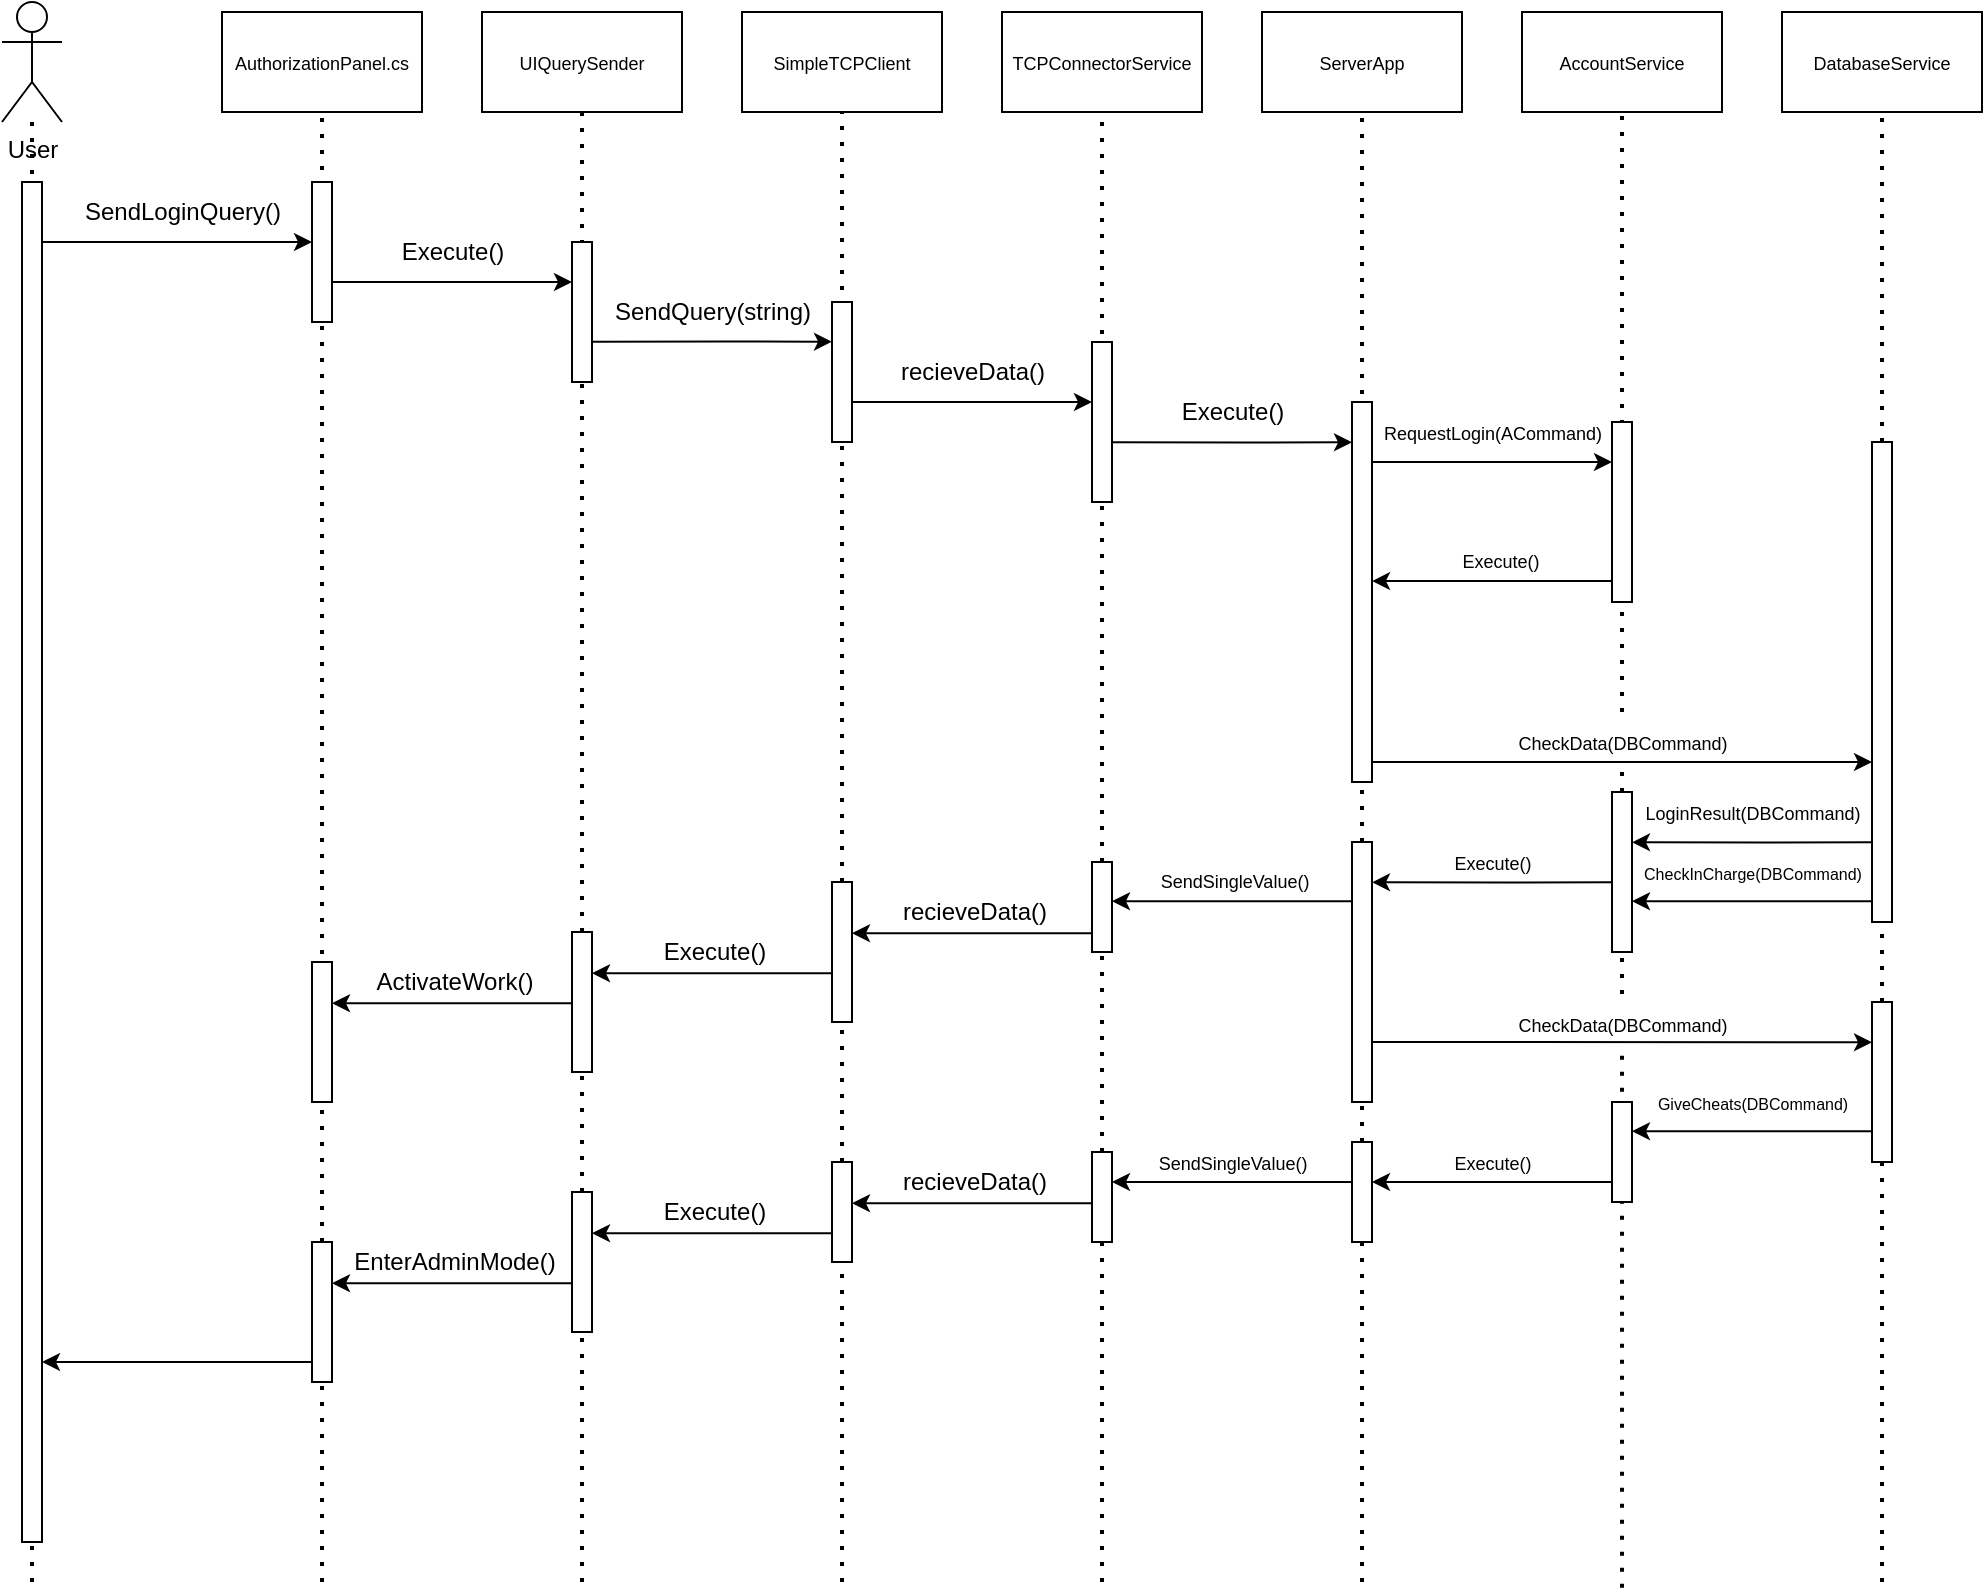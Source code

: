 <mxfile version="25.0.2">
  <diagram name="Страница — 1" id="Do_1tVU2OejnkAInDSlb">
    <mxGraphModel dx="1151" dy="833" grid="1" gridSize="10" guides="1" tooltips="1" connect="1" arrows="1" fold="1" page="1" pageScale="1" pageWidth="827" pageHeight="1169" math="0" shadow="0">
      <root>
        <mxCell id="0" />
        <mxCell id="1" parent="0" />
        <mxCell id="KhjNWC1I2kHKlNJp4MOt-67" value="" style="endArrow=none;dashed=1;html=1;dashPattern=1 3;strokeWidth=2;rounded=0;" parent="1" target="KhjNWC1I2kHKlNJp4MOt-51" edge="1">
          <mxGeometry width="50" height="50" relative="1" as="geometry">
            <mxPoint x="890" y="842.857" as="sourcePoint" />
            <mxPoint x="890" y="540" as="targetPoint" />
          </mxGeometry>
        </mxCell>
        <mxCell id="KhjNWC1I2kHKlNJp4MOt-24" value="" style="endArrow=none;dashed=1;html=1;dashPattern=1 3;strokeWidth=2;rounded=0;" parent="1" target="KhjNWC1I2kHKlNJp4MOt-1" edge="1">
          <mxGeometry width="50" height="50" relative="1" as="geometry">
            <mxPoint x="95" y="840" as="sourcePoint" />
            <mxPoint x="94.5" y="110" as="targetPoint" />
          </mxGeometry>
        </mxCell>
        <mxCell id="KhjNWC1I2kHKlNJp4MOt-23" value="" style="endArrow=none;dashed=1;html=1;dashPattern=1 3;strokeWidth=2;rounded=0;" parent="1" source="KhjNWC1I2kHKlNJp4MOt-48" target="KhjNWC1I2kHKlNJp4MOt-9" edge="1">
          <mxGeometry width="50" height="50" relative="1" as="geometry">
            <mxPoint x="1019.5" y="640" as="sourcePoint" />
            <mxPoint x="1020" y="110" as="targetPoint" />
          </mxGeometry>
        </mxCell>
        <mxCell id="KhjNWC1I2kHKlNJp4MOt-22" value="" style="endArrow=none;dashed=1;html=1;dashPattern=1 3;strokeWidth=2;rounded=0;" parent="1" source="KhjNWC1I2kHKlNJp4MOt-41" target="KhjNWC1I2kHKlNJp4MOt-8" edge="1">
          <mxGeometry width="50" height="50" relative="1" as="geometry">
            <mxPoint x="890" y="366" as="sourcePoint" />
            <mxPoint x="890" y="110" as="targetPoint" />
          </mxGeometry>
        </mxCell>
        <mxCell id="KhjNWC1I2kHKlNJp4MOt-21" value="" style="endArrow=none;dashed=1;html=1;dashPattern=1 3;strokeWidth=2;rounded=0;" parent="1" source="KhjNWC1I2kHKlNJp4MOt-68" target="KhjNWC1I2kHKlNJp4MOt-7" edge="1">
          <mxGeometry width="50" height="50" relative="1" as="geometry">
            <mxPoint x="760" y="840" as="sourcePoint" />
            <mxPoint x="760" y="110" as="targetPoint" />
          </mxGeometry>
        </mxCell>
        <mxCell id="KhjNWC1I2kHKlNJp4MOt-20" value="" style="endArrow=none;dashed=1;html=1;dashPattern=1 3;strokeWidth=2;rounded=0;" parent="1" source="KhjNWC1I2kHKlNJp4MOt-75" target="KhjNWC1I2kHKlNJp4MOt-6" edge="1">
          <mxGeometry width="50" height="50" relative="1" as="geometry">
            <mxPoint x="630" y="840" as="sourcePoint" />
            <mxPoint x="630" y="105" as="targetPoint" />
          </mxGeometry>
        </mxCell>
        <mxCell id="KhjNWC1I2kHKlNJp4MOt-19" value="" style="endArrow=none;dashed=1;html=1;dashPattern=1 3;strokeWidth=2;rounded=0;" parent="1" source="KhjNWC1I2kHKlNJp4MOt-86" target="KhjNWC1I2kHKlNJp4MOt-5" edge="1">
          <mxGeometry width="50" height="50" relative="1" as="geometry">
            <mxPoint x="500" y="840" as="sourcePoint" />
            <mxPoint x="500" y="105" as="targetPoint" />
          </mxGeometry>
        </mxCell>
        <mxCell id="KhjNWC1I2kHKlNJp4MOt-18" value="" style="endArrow=none;dashed=1;html=1;dashPattern=1 3;strokeWidth=2;rounded=0;" parent="1" source="KhjNWC1I2kHKlNJp4MOt-96" target="KhjNWC1I2kHKlNJp4MOt-4" edge="1">
          <mxGeometry width="50" height="50" relative="1" as="geometry">
            <mxPoint x="370" y="840" as="sourcePoint" />
            <mxPoint x="369.5" y="100" as="targetPoint" />
          </mxGeometry>
        </mxCell>
        <mxCell id="KhjNWC1I2kHKlNJp4MOt-17" value="" style="endArrow=none;dashed=1;html=1;dashPattern=1 3;strokeWidth=2;rounded=0;" parent="1" source="KhjNWC1I2kHKlNJp4MOt-111" target="KhjNWC1I2kHKlNJp4MOt-3" edge="1">
          <mxGeometry width="50" height="50" relative="1" as="geometry">
            <mxPoint x="240" y="840" as="sourcePoint" />
            <mxPoint x="240" y="110" as="targetPoint" />
          </mxGeometry>
        </mxCell>
        <mxCell id="KhjNWC1I2kHKlNJp4MOt-1" value="User" style="shape=umlActor;verticalLabelPosition=bottom;verticalAlign=top;html=1;outlineConnect=0;" parent="1" vertex="1">
          <mxGeometry x="80" y="50" width="30" height="60" as="geometry" />
        </mxCell>
        <mxCell id="KhjNWC1I2kHKlNJp4MOt-25" style="edgeStyle=orthogonalEdgeStyle;rounded=0;orthogonalLoop=1;jettySize=auto;html=1;curved=0;" parent="1" source="KhjNWC1I2kHKlNJp4MOt-2" target="KhjNWC1I2kHKlNJp4MOt-10" edge="1">
          <mxGeometry relative="1" as="geometry">
            <Array as="points">
              <mxPoint x="180" y="170" />
              <mxPoint x="180" y="170" />
            </Array>
          </mxGeometry>
        </mxCell>
        <mxCell id="KhjNWC1I2kHKlNJp4MOt-2" value="" style="html=1;points=[[0,0,0,0,5],[0,1,0,0,-5],[1,0,0,0,5],[1,1,0,0,-5]];perimeter=orthogonalPerimeter;outlineConnect=0;targetShapes=umlLifeline;portConstraint=eastwest;newEdgeStyle={&quot;curved&quot;:0,&quot;rounded&quot;:0};" parent="1" vertex="1">
          <mxGeometry x="90" y="140" width="10" height="680" as="geometry" />
        </mxCell>
        <mxCell id="KhjNWC1I2kHKlNJp4MOt-3" value="&lt;font style=&quot;font-size: 9px;&quot;&gt;AuthorizationPanel.cs&lt;/font&gt;" style="rounded=0;whiteSpace=wrap;html=1;" parent="1" vertex="1">
          <mxGeometry x="190" y="55" width="100" height="50" as="geometry" />
        </mxCell>
        <mxCell id="KhjNWC1I2kHKlNJp4MOt-4" value="&lt;font style=&quot;font-size: 9px;&quot;&gt;UIQuerySender&lt;/font&gt;" style="rounded=0;whiteSpace=wrap;html=1;" parent="1" vertex="1">
          <mxGeometry x="320" y="55" width="100" height="50" as="geometry" />
        </mxCell>
        <mxCell id="KhjNWC1I2kHKlNJp4MOt-5" value="&lt;font style=&quot;font-size: 9px;&quot;&gt;SimpleTCPClient&lt;/font&gt;" style="rounded=0;whiteSpace=wrap;html=1;" parent="1" vertex="1">
          <mxGeometry x="450" y="55" width="100" height="50" as="geometry" />
        </mxCell>
        <mxCell id="KhjNWC1I2kHKlNJp4MOt-6" value="&lt;font style=&quot;font-size: 9px;&quot;&gt;TCPConnectorService&lt;/font&gt;" style="rounded=0;whiteSpace=wrap;html=1;" parent="1" vertex="1">
          <mxGeometry x="580" y="55" width="100" height="50" as="geometry" />
        </mxCell>
        <mxCell id="KhjNWC1I2kHKlNJp4MOt-7" value="&lt;font style=&quot;font-size: 9px;&quot;&gt;ServerApp&lt;/font&gt;" style="rounded=0;whiteSpace=wrap;html=1;" parent="1" vertex="1">
          <mxGeometry x="710" y="55" width="100" height="50" as="geometry" />
        </mxCell>
        <mxCell id="KhjNWC1I2kHKlNJp4MOt-8" value="&lt;font style=&quot;font-size: 9px;&quot;&gt;AccountService&lt;/font&gt;" style="rounded=0;whiteSpace=wrap;html=1;" parent="1" vertex="1">
          <mxGeometry x="840" y="55" width="100" height="50" as="geometry" />
        </mxCell>
        <mxCell id="KhjNWC1I2kHKlNJp4MOt-9" value="&lt;font style=&quot;font-size: 9px;&quot;&gt;DatabaseService&lt;/font&gt;" style="rounded=0;whiteSpace=wrap;html=1;" parent="1" vertex="1">
          <mxGeometry x="970" y="55" width="100" height="50" as="geometry" />
        </mxCell>
        <mxCell id="KhjNWC1I2kHKlNJp4MOt-27" style="edgeStyle=orthogonalEdgeStyle;rounded=0;orthogonalLoop=1;jettySize=auto;html=1;curved=0;" parent="1" source="KhjNWC1I2kHKlNJp4MOt-10" target="KhjNWC1I2kHKlNJp4MOt-11" edge="1">
          <mxGeometry relative="1" as="geometry">
            <Array as="points">
              <mxPoint x="310" y="190" />
              <mxPoint x="310" y="190" />
            </Array>
          </mxGeometry>
        </mxCell>
        <mxCell id="KhjNWC1I2kHKlNJp4MOt-10" value="" style="html=1;points=[[0,0,0,0,5],[0,1,0,0,-5],[1,0,0,0,5],[1,1,0,0,-5]];perimeter=orthogonalPerimeter;outlineConnect=0;targetShapes=umlLifeline;portConstraint=eastwest;newEdgeStyle={&quot;curved&quot;:0,&quot;rounded&quot;:0};" parent="1" vertex="1">
          <mxGeometry x="235" y="140" width="10" height="70" as="geometry" />
        </mxCell>
        <mxCell id="KhjNWC1I2kHKlNJp4MOt-11" value="" style="html=1;points=[[0,0,0,0,5],[0,1,0,0,-5],[1,0,0,0,5],[1,1,0,0,-5]];perimeter=orthogonalPerimeter;outlineConnect=0;targetShapes=umlLifeline;portConstraint=eastwest;newEdgeStyle={&quot;curved&quot;:0,&quot;rounded&quot;:0};" parent="1" vertex="1">
          <mxGeometry x="365" y="170" width="10" height="70" as="geometry" />
        </mxCell>
        <mxCell id="KhjNWC1I2kHKlNJp4MOt-12" value="" style="html=1;points=[[0,0,0,0,5],[0,1,0,0,-5],[1,0,0,0,5],[1,1,0,0,-5]];perimeter=orthogonalPerimeter;outlineConnect=0;targetShapes=umlLifeline;portConstraint=eastwest;newEdgeStyle={&quot;curved&quot;:0,&quot;rounded&quot;:0};" parent="1" vertex="1">
          <mxGeometry x="495" y="200" width="10" height="70" as="geometry" />
        </mxCell>
        <mxCell id="KhjNWC1I2kHKlNJp4MOt-13" value="" style="html=1;points=[[0,0,0,0,5],[0,1,0,0,-5],[1,0,0,0,5],[1,1,0,0,-5]];perimeter=orthogonalPerimeter;outlineConnect=0;targetShapes=umlLifeline;portConstraint=eastwest;newEdgeStyle={&quot;curved&quot;:0,&quot;rounded&quot;:0};" parent="1" vertex="1">
          <mxGeometry x="625" y="220" width="10" height="80" as="geometry" />
        </mxCell>
        <mxCell id="KhjNWC1I2kHKlNJp4MOt-14" value="" style="html=1;points=[[0,0,0,0,5],[0,1,0,0,-5],[1,0,0,0,5],[1,1,0,0,-5]];perimeter=orthogonalPerimeter;outlineConnect=0;targetShapes=umlLifeline;portConstraint=eastwest;newEdgeStyle={&quot;curved&quot;:0,&quot;rounded&quot;:0};" parent="1" vertex="1">
          <mxGeometry x="755" y="250" width="10" height="190" as="geometry" />
        </mxCell>
        <mxCell id="KhjNWC1I2kHKlNJp4MOt-15" value="" style="html=1;points=[[0,0,0,0,5],[0,1,0,0,-5],[1,0,0,0,5],[1,1,0,0,-5]];perimeter=orthogonalPerimeter;outlineConnect=0;targetShapes=umlLifeline;portConstraint=eastwest;newEdgeStyle={&quot;curved&quot;:0,&quot;rounded&quot;:0};" parent="1" vertex="1">
          <mxGeometry x="885" y="260" width="10" height="90" as="geometry" />
        </mxCell>
        <mxCell id="KhjNWC1I2kHKlNJp4MOt-16" value="" style="html=1;points=[[0,0,0,0,5],[0,1,0,0,-5],[1,0,0,0,5],[1,1,0,0,-5]];perimeter=orthogonalPerimeter;outlineConnect=0;targetShapes=umlLifeline;portConstraint=eastwest;newEdgeStyle={&quot;curved&quot;:0,&quot;rounded&quot;:0};" parent="1" vertex="1">
          <mxGeometry x="1015" y="270" width="10" height="240" as="geometry" />
        </mxCell>
        <mxCell id="KhjNWC1I2kHKlNJp4MOt-26" value="SendLoginQuery()" style="text;html=1;align=center;verticalAlign=middle;resizable=0;points=[];autosize=1;strokeColor=none;fillColor=none;" parent="1" vertex="1">
          <mxGeometry x="110" y="140" width="120" height="30" as="geometry" />
        </mxCell>
        <mxCell id="KhjNWC1I2kHKlNJp4MOt-28" value="Execute()" style="text;html=1;align=center;verticalAlign=middle;resizable=0;points=[];autosize=1;strokeColor=none;fillColor=none;" parent="1" vertex="1">
          <mxGeometry x="270" y="160" width="70" height="30" as="geometry" />
        </mxCell>
        <mxCell id="KhjNWC1I2kHKlNJp4MOt-29" style="edgeStyle=orthogonalEdgeStyle;rounded=0;orthogonalLoop=1;jettySize=auto;html=1;curved=0;" parent="1" edge="1">
          <mxGeometry relative="1" as="geometry">
            <mxPoint x="375" y="219.83" as="sourcePoint" />
            <mxPoint x="495" y="219.83" as="targetPoint" />
            <Array as="points">
              <mxPoint x="440" y="219.83" />
              <mxPoint x="440" y="219.83" />
            </Array>
          </mxGeometry>
        </mxCell>
        <mxCell id="KhjNWC1I2kHKlNJp4MOt-30" value="SendQuery(string)" style="text;html=1;align=center;verticalAlign=middle;resizable=0;points=[];autosize=1;strokeColor=none;fillColor=none;" parent="1" vertex="1">
          <mxGeometry x="375" y="189.83" width="120" height="30" as="geometry" />
        </mxCell>
        <mxCell id="KhjNWC1I2kHKlNJp4MOt-31" style="edgeStyle=orthogonalEdgeStyle;rounded=0;orthogonalLoop=1;jettySize=auto;html=1;curved=0;" parent="1" edge="1">
          <mxGeometry relative="1" as="geometry">
            <mxPoint x="505" y="250.0" as="sourcePoint" />
            <mxPoint x="625" y="250.0" as="targetPoint" />
            <Array as="points">
              <mxPoint x="570" y="250.0" />
              <mxPoint x="570" y="250.0" />
            </Array>
          </mxGeometry>
        </mxCell>
        <mxCell id="KhjNWC1I2kHKlNJp4MOt-32" value="recieveData()" style="text;html=1;align=center;verticalAlign=middle;resizable=0;points=[];autosize=1;strokeColor=none;fillColor=none;" parent="1" vertex="1">
          <mxGeometry x="515" y="219.83" width="100" height="30" as="geometry" />
        </mxCell>
        <mxCell id="KhjNWC1I2kHKlNJp4MOt-33" value="Execute()" style="text;html=1;align=center;verticalAlign=middle;resizable=0;points=[];autosize=1;strokeColor=none;fillColor=none;" parent="1" vertex="1">
          <mxGeometry x="660" y="240.0" width="70" height="30" as="geometry" />
        </mxCell>
        <mxCell id="KhjNWC1I2kHKlNJp4MOt-34" style="edgeStyle=orthogonalEdgeStyle;rounded=0;orthogonalLoop=1;jettySize=auto;html=1;curved=0;" parent="1" edge="1">
          <mxGeometry relative="1" as="geometry">
            <mxPoint x="635" y="270.17" as="sourcePoint" />
            <mxPoint x="755" y="270.17" as="targetPoint" />
            <Array as="points">
              <mxPoint x="700" y="270.17" />
              <mxPoint x="700" y="270.17" />
            </Array>
          </mxGeometry>
        </mxCell>
        <mxCell id="KhjNWC1I2kHKlNJp4MOt-36" value="&lt;font style=&quot;font-size: 9px;&quot;&gt;RequestLogin(ACommand)&lt;/font&gt;" style="text;html=1;align=center;verticalAlign=middle;resizable=0;points=[];autosize=1;strokeColor=none;fillColor=none;" parent="1" vertex="1">
          <mxGeometry x="760" y="249.83" width="130" height="30" as="geometry" />
        </mxCell>
        <mxCell id="KhjNWC1I2kHKlNJp4MOt-37" style="edgeStyle=orthogonalEdgeStyle;rounded=0;orthogonalLoop=1;jettySize=auto;html=1;curved=0;" parent="1" edge="1">
          <mxGeometry relative="1" as="geometry">
            <mxPoint x="765" y="280" as="sourcePoint" />
            <mxPoint x="885" y="280" as="targetPoint" />
            <Array as="points">
              <mxPoint x="830" y="280" />
              <mxPoint x="830" y="280" />
            </Array>
          </mxGeometry>
        </mxCell>
        <mxCell id="KhjNWC1I2kHKlNJp4MOt-40" style="edgeStyle=orthogonalEdgeStyle;rounded=0;orthogonalLoop=1;jettySize=auto;html=1;curved=0;" parent="1" source="KhjNWC1I2kHKlNJp4MOt-14" edge="1">
          <mxGeometry relative="1" as="geometry">
            <mxPoint x="895" y="389.52" as="sourcePoint" />
            <mxPoint x="1015" y="430" as="targetPoint" />
            <Array as="points">
              <mxPoint x="1015" y="430" />
            </Array>
          </mxGeometry>
        </mxCell>
        <mxCell id="KhjNWC1I2kHKlNJp4MOt-44" style="edgeStyle=orthogonalEdgeStyle;rounded=0;orthogonalLoop=1;jettySize=auto;html=1;curved=0;endArrow=none;endFill=0;startArrow=classic;startFill=1;" parent="1" edge="1">
          <mxGeometry relative="1" as="geometry">
            <mxPoint x="895" y="470.17" as="sourcePoint" />
            <mxPoint x="1015" y="470.17" as="targetPoint" />
            <Array as="points">
              <mxPoint x="960" y="470.17" />
              <mxPoint x="960" y="470.17" />
            </Array>
          </mxGeometry>
        </mxCell>
        <mxCell id="KhjNWC1I2kHKlNJp4MOt-45" style="edgeStyle=orthogonalEdgeStyle;rounded=0;orthogonalLoop=1;jettySize=auto;html=1;curved=0;endArrow=none;endFill=0;startArrow=classic;startFill=1;" parent="1" edge="1">
          <mxGeometry relative="1" as="geometry">
            <mxPoint x="895" y="499.6" as="sourcePoint" />
            <mxPoint x="1015" y="499.6" as="targetPoint" />
            <Array as="points">
              <mxPoint x="960" y="499.6" />
              <mxPoint x="960" y="499.6" />
            </Array>
          </mxGeometry>
        </mxCell>
        <mxCell id="KhjNWC1I2kHKlNJp4MOt-46" value="&lt;font style=&quot;font-size: 8px;&quot;&gt;CheckInCharge(DBCommand)&lt;/font&gt;" style="text;html=1;align=center;verticalAlign=middle;resizable=0;points=[];autosize=1;strokeColor=none;fillColor=none;" parent="1" vertex="1">
          <mxGeometry x="890" y="470.0" width="130" height="30" as="geometry" />
        </mxCell>
        <mxCell id="KhjNWC1I2kHKlNJp4MOt-47" value="&lt;font style=&quot;font-size: 9px;&quot;&gt;LoginResult(DBCommand)&lt;/font&gt;" style="text;html=1;align=center;verticalAlign=middle;resizable=0;points=[];autosize=1;strokeColor=none;fillColor=none;" parent="1" vertex="1">
          <mxGeometry x="890" y="440.0" width="130" height="30" as="geometry" />
        </mxCell>
        <mxCell id="KhjNWC1I2kHKlNJp4MOt-49" value="" style="endArrow=none;dashed=1;html=1;dashPattern=1 3;strokeWidth=2;rounded=0;" parent="1" target="KhjNWC1I2kHKlNJp4MOt-48" edge="1">
          <mxGeometry width="50" height="50" relative="1" as="geometry">
            <mxPoint x="1020" y="840" as="sourcePoint" />
            <mxPoint x="1020" y="105" as="targetPoint" />
          </mxGeometry>
        </mxCell>
        <mxCell id="KhjNWC1I2kHKlNJp4MOt-48" value="" style="html=1;points=[[0,0,0,0,5],[0,1,0,0,-5],[1,0,0,0,5],[1,1,0,0,-5]];perimeter=orthogonalPerimeter;outlineConnect=0;targetShapes=umlLifeline;portConstraint=eastwest;newEdgeStyle={&quot;curved&quot;:0,&quot;rounded&quot;:0};" parent="1" vertex="1">
          <mxGeometry x="1015" y="550" width="10" height="80" as="geometry" />
        </mxCell>
        <mxCell id="KhjNWC1I2kHKlNJp4MOt-50" style="edgeStyle=orthogonalEdgeStyle;rounded=0;orthogonalLoop=1;jettySize=auto;html=1;curved=0;" parent="1" edge="1">
          <mxGeometry relative="1" as="geometry">
            <mxPoint x="765" y="570" as="sourcePoint" />
            <mxPoint x="1015" y="570.17" as="targetPoint" />
            <Array as="points">
              <mxPoint x="830" y="570" />
              <mxPoint x="830" y="570" />
            </Array>
          </mxGeometry>
        </mxCell>
        <mxCell id="KhjNWC1I2kHKlNJp4MOt-52" value="" style="endArrow=none;dashed=1;html=1;dashPattern=1 3;strokeWidth=2;rounded=0;" parent="1" source="KhjNWC1I2kHKlNJp4MOt-51" target="KhjNWC1I2kHKlNJp4MOt-42" edge="1">
          <mxGeometry width="50" height="50" relative="1" as="geometry">
            <mxPoint x="890" y="842.857" as="sourcePoint" />
            <mxPoint x="890" y="105" as="targetPoint" />
          </mxGeometry>
        </mxCell>
        <mxCell id="KhjNWC1I2kHKlNJp4MOt-42" value="" style="html=1;points=[[0,0,0,0,5],[0,1,0,0,-5],[1,0,0,0,5],[1,1,0,0,-5]];perimeter=orthogonalPerimeter;outlineConnect=0;targetShapes=umlLifeline;portConstraint=eastwest;newEdgeStyle={&quot;curved&quot;:0,&quot;rounded&quot;:0};" parent="1" vertex="1">
          <mxGeometry x="885" y="445" width="10" height="80" as="geometry" />
        </mxCell>
        <mxCell id="KhjNWC1I2kHKlNJp4MOt-53" value="" style="html=1;points=[[0,0,0,0,5],[0,1,0,0,-5],[1,0,0,0,5],[1,1,0,0,-5]];perimeter=orthogonalPerimeter;outlineConnect=0;targetShapes=umlLifeline;portConstraint=eastwest;newEdgeStyle={&quot;curved&quot;:0,&quot;rounded&quot;:0};" parent="1" vertex="1">
          <mxGeometry x="885" y="600" width="10" height="50" as="geometry" />
        </mxCell>
        <mxCell id="KhjNWC1I2kHKlNJp4MOt-54" style="edgeStyle=orthogonalEdgeStyle;rounded=0;orthogonalLoop=1;jettySize=auto;html=1;curved=0;endArrow=none;endFill=0;startArrow=classic;startFill=1;" parent="1" edge="1">
          <mxGeometry relative="1" as="geometry">
            <mxPoint x="895" y="614.6" as="sourcePoint" />
            <mxPoint x="1015" y="614.6" as="targetPoint" />
            <Array as="points">
              <mxPoint x="960" y="614.6" />
              <mxPoint x="960" y="614.6" />
            </Array>
          </mxGeometry>
        </mxCell>
        <mxCell id="KhjNWC1I2kHKlNJp4MOt-55" value="&lt;font style=&quot;font-size: 8px;&quot;&gt;GiveCheats(DBCommand)&lt;/font&gt;" style="text;html=1;align=center;verticalAlign=middle;resizable=0;points=[];autosize=1;strokeColor=none;fillColor=none;" parent="1" vertex="1">
          <mxGeometry x="895" y="585" width="120" height="30" as="geometry" />
        </mxCell>
        <mxCell id="KhjNWC1I2kHKlNJp4MOt-60" style="edgeStyle=orthogonalEdgeStyle;rounded=0;orthogonalLoop=1;jettySize=auto;html=1;curved=0;endArrow=none;endFill=0;startArrow=classic;startFill=1;" parent="1" edge="1">
          <mxGeometry relative="1" as="geometry">
            <mxPoint x="765" y="339.52" as="sourcePoint" />
            <mxPoint x="885" y="339.52" as="targetPoint" />
            <Array as="points">
              <mxPoint x="830" y="339.52" />
              <mxPoint x="830" y="339.52" />
            </Array>
          </mxGeometry>
        </mxCell>
        <mxCell id="KhjNWC1I2kHKlNJp4MOt-61" value="&lt;font style=&quot;font-size: 9px;&quot;&gt;Execute()&lt;/font&gt;" style="text;html=1;align=center;verticalAlign=middle;resizable=0;points=[];autosize=1;strokeColor=none;fillColor=none;" parent="1" vertex="1">
          <mxGeometry x="799" y="314.0" width="60" height="30" as="geometry" />
        </mxCell>
        <mxCell id="KhjNWC1I2kHKlNJp4MOt-63" value="" style="endArrow=none;dashed=1;html=1;dashPattern=1 3;strokeWidth=2;rounded=0;" parent="1" source="KhjNWC1I2kHKlNJp4MOt-42" target="KhjNWC1I2kHKlNJp4MOt-41" edge="1">
          <mxGeometry width="50" height="50" relative="1" as="geometry">
            <mxPoint x="890" y="430" as="sourcePoint" />
            <mxPoint x="890" y="105" as="targetPoint" />
          </mxGeometry>
        </mxCell>
        <mxCell id="KhjNWC1I2kHKlNJp4MOt-41" value="&lt;font style=&quot;font-size: 9px;&quot;&gt;CheckData(DBCommand)&lt;/font&gt;" style="text;html=1;align=center;verticalAlign=middle;resizable=0;points=[];autosize=1;strokeColor=none;fillColor=none;" parent="1" vertex="1">
          <mxGeometry x="825" y="405.0" width="130" height="30" as="geometry" />
        </mxCell>
        <mxCell id="KhjNWC1I2kHKlNJp4MOt-64" value="" style="endArrow=none;dashed=1;html=1;dashPattern=1 3;strokeWidth=2;rounded=0;" parent="1" source="KhjNWC1I2kHKlNJp4MOt-41" edge="1">
          <mxGeometry width="50" height="50" relative="1" as="geometry">
            <mxPoint x="890" y="370" as="sourcePoint" />
            <mxPoint x="890" y="396" as="targetPoint" />
          </mxGeometry>
        </mxCell>
        <mxCell id="KhjNWC1I2kHKlNJp4MOt-66" value="" style="endArrow=none;dashed=1;html=1;dashPattern=1 3;strokeWidth=2;rounded=0;" parent="1" source="KhjNWC1I2kHKlNJp4MOt-80" edge="1">
          <mxGeometry width="50" height="50" relative="1" as="geometry">
            <mxPoint x="760" y="840" as="sourcePoint" />
            <mxPoint x="760" y="600" as="targetPoint" />
          </mxGeometry>
        </mxCell>
        <mxCell id="KhjNWC1I2kHKlNJp4MOt-51" value="&lt;font style=&quot;font-size: 9px;&quot;&gt;CheckData(DBCommand)&lt;/font&gt;" style="text;html=1;align=center;verticalAlign=middle;resizable=0;points=[];autosize=1;strokeColor=none;fillColor=none;" parent="1" vertex="1">
          <mxGeometry x="825" y="546" width="130" height="30" as="geometry" />
        </mxCell>
        <mxCell id="KhjNWC1I2kHKlNJp4MOt-69" value="" style="endArrow=none;dashed=1;html=1;dashPattern=1 3;strokeWidth=2;rounded=0;" parent="1" target="KhjNWC1I2kHKlNJp4MOt-68" edge="1">
          <mxGeometry width="50" height="50" relative="1" as="geometry">
            <mxPoint x="760" y="550" as="sourcePoint" />
            <mxPoint x="760" y="105" as="targetPoint" />
          </mxGeometry>
        </mxCell>
        <mxCell id="KhjNWC1I2kHKlNJp4MOt-68" value="" style="html=1;points=[[0,0,0,0,5],[0,1,0,0,-5],[1,0,0,0,5],[1,1,0,0,-5]];perimeter=orthogonalPerimeter;outlineConnect=0;targetShapes=umlLifeline;portConstraint=eastwest;newEdgeStyle={&quot;curved&quot;:0,&quot;rounded&quot;:0};" parent="1" vertex="1">
          <mxGeometry x="755" y="470" width="10" height="130" as="geometry" />
        </mxCell>
        <mxCell id="KhjNWC1I2kHKlNJp4MOt-70" style="edgeStyle=orthogonalEdgeStyle;rounded=0;orthogonalLoop=1;jettySize=auto;html=1;curved=0;endArrow=none;endFill=0;startArrow=classic;startFill=1;" parent="1" edge="1">
          <mxGeometry relative="1" as="geometry">
            <mxPoint x="765" y="490.17" as="sourcePoint" />
            <mxPoint x="885" y="490.17" as="targetPoint" />
            <Array as="points">
              <mxPoint x="830" y="490.17" />
              <mxPoint x="830" y="490.17" />
            </Array>
          </mxGeometry>
        </mxCell>
        <mxCell id="KhjNWC1I2kHKlNJp4MOt-71" value="&lt;font style=&quot;font-size: 9px;&quot;&gt;Execute()&lt;/font&gt;" style="text;html=1;align=center;verticalAlign=middle;resizable=0;points=[];autosize=1;strokeColor=none;fillColor=none;" parent="1" vertex="1">
          <mxGeometry x="795" y="465.0" width="60" height="30" as="geometry" />
        </mxCell>
        <mxCell id="KhjNWC1I2kHKlNJp4MOt-73" style="edgeStyle=orthogonalEdgeStyle;rounded=0;orthogonalLoop=1;jettySize=auto;html=1;curved=0;endArrow=none;endFill=0;startArrow=classic;startFill=1;" parent="1" edge="1">
          <mxGeometry relative="1" as="geometry">
            <mxPoint x="635" y="499.6" as="sourcePoint" />
            <mxPoint x="755" y="499.6" as="targetPoint" />
            <Array as="points">
              <mxPoint x="700" y="499.6" />
              <mxPoint x="700" y="499.6" />
            </Array>
          </mxGeometry>
        </mxCell>
        <mxCell id="KhjNWC1I2kHKlNJp4MOt-74" value="&lt;font style=&quot;font-size: 9px;&quot;&gt;SendSingleValue()&lt;/font&gt;" style="text;html=1;align=center;verticalAlign=middle;resizable=0;points=[];autosize=1;strokeColor=none;fillColor=none;" parent="1" vertex="1">
          <mxGeometry x="646" y="474.0" width="100" height="30" as="geometry" />
        </mxCell>
        <mxCell id="KhjNWC1I2kHKlNJp4MOt-76" value="" style="endArrow=none;dashed=1;html=1;dashPattern=1 3;strokeWidth=2;rounded=0;" parent="1" source="KhjNWC1I2kHKlNJp4MOt-79" target="KhjNWC1I2kHKlNJp4MOt-75" edge="1">
          <mxGeometry width="50" height="50" relative="1" as="geometry">
            <mxPoint x="630" y="840" as="sourcePoint" />
            <mxPoint x="630" y="105" as="targetPoint" />
          </mxGeometry>
        </mxCell>
        <mxCell id="KhjNWC1I2kHKlNJp4MOt-75" value="" style="html=1;points=[[0,0,0,0,5],[0,1,0,0,-5],[1,0,0,0,5],[1,1,0,0,-5]];perimeter=orthogonalPerimeter;outlineConnect=0;targetShapes=umlLifeline;portConstraint=eastwest;newEdgeStyle={&quot;curved&quot;:0,&quot;rounded&quot;:0};" parent="1" vertex="1">
          <mxGeometry x="625" y="480" width="10" height="45" as="geometry" />
        </mxCell>
        <mxCell id="KhjNWC1I2kHKlNJp4MOt-77" style="edgeStyle=orthogonalEdgeStyle;rounded=0;orthogonalLoop=1;jettySize=auto;html=1;curved=0;endArrow=none;endFill=0;startArrow=classic;startFill=1;" parent="1" source="KhjNWC1I2kHKlNJp4MOt-80" target="KhjNWC1I2kHKlNJp4MOt-53" edge="1">
          <mxGeometry relative="1" as="geometry">
            <mxPoint x="635" y="624.6" as="sourcePoint" />
            <mxPoint x="755" y="624.6" as="targetPoint" />
            <Array as="points">
              <mxPoint x="860" y="640" />
              <mxPoint x="860" y="640" />
            </Array>
          </mxGeometry>
        </mxCell>
        <mxCell id="KhjNWC1I2kHKlNJp4MOt-78" value="&lt;font style=&quot;font-size: 9px;&quot;&gt;SendSingleValue()&lt;/font&gt;" style="text;html=1;align=center;verticalAlign=middle;resizable=0;points=[];autosize=1;strokeColor=none;fillColor=none;" parent="1" vertex="1">
          <mxGeometry x="645" y="615" width="100" height="30" as="geometry" />
        </mxCell>
        <mxCell id="KhjNWC1I2kHKlNJp4MOt-81" value="" style="edgeStyle=orthogonalEdgeStyle;rounded=0;orthogonalLoop=1;jettySize=auto;html=1;curved=0;endArrow=none;endFill=0;startArrow=classic;startFill=1;" parent="1" source="KhjNWC1I2kHKlNJp4MOt-79" target="KhjNWC1I2kHKlNJp4MOt-80" edge="1">
          <mxGeometry relative="1" as="geometry">
            <mxPoint x="635" y="624.6" as="sourcePoint" />
            <mxPoint x="885" y="625" as="targetPoint" />
            <Array as="points">
              <mxPoint x="660" y="640" />
              <mxPoint x="660" y="640" />
            </Array>
          </mxGeometry>
        </mxCell>
        <mxCell id="KhjNWC1I2kHKlNJp4MOt-82" value="" style="endArrow=none;dashed=1;html=1;dashPattern=1 3;strokeWidth=2;rounded=0;" parent="1" target="KhjNWC1I2kHKlNJp4MOt-80" edge="1">
          <mxGeometry width="50" height="50" relative="1" as="geometry">
            <mxPoint x="760" y="840" as="sourcePoint" />
            <mxPoint x="760" y="600" as="targetPoint" />
          </mxGeometry>
        </mxCell>
        <mxCell id="KhjNWC1I2kHKlNJp4MOt-80" value="" style="html=1;points=[[0,0,0,0,5],[0,1,0,0,-5],[1,0,0,0,5],[1,1,0,0,-5]];perimeter=orthogonalPerimeter;outlineConnect=0;targetShapes=umlLifeline;portConstraint=eastwest;newEdgeStyle={&quot;curved&quot;:0,&quot;rounded&quot;:0};" parent="1" vertex="1">
          <mxGeometry x="755" y="620" width="10" height="50" as="geometry" />
        </mxCell>
        <mxCell id="KhjNWC1I2kHKlNJp4MOt-83" value="" style="endArrow=none;dashed=1;html=1;dashPattern=1 3;strokeWidth=2;rounded=0;" parent="1" target="KhjNWC1I2kHKlNJp4MOt-79" edge="1">
          <mxGeometry width="50" height="50" relative="1" as="geometry">
            <mxPoint x="630" y="840" as="sourcePoint" />
            <mxPoint x="630" y="525" as="targetPoint" />
          </mxGeometry>
        </mxCell>
        <mxCell id="KhjNWC1I2kHKlNJp4MOt-79" value="" style="html=1;points=[[0,0,0,0,5],[0,1,0,0,-5],[1,0,0,0,5],[1,1,0,0,-5]];perimeter=orthogonalPerimeter;outlineConnect=0;targetShapes=umlLifeline;portConstraint=eastwest;newEdgeStyle={&quot;curved&quot;:0,&quot;rounded&quot;:0};" parent="1" vertex="1">
          <mxGeometry x="625" y="625" width="10" height="45" as="geometry" />
        </mxCell>
        <mxCell id="KhjNWC1I2kHKlNJp4MOt-85" value="&lt;font style=&quot;font-size: 9px;&quot;&gt;Execute()&lt;/font&gt;" style="text;html=1;align=center;verticalAlign=middle;resizable=0;points=[];autosize=1;strokeColor=none;fillColor=none;" parent="1" vertex="1">
          <mxGeometry x="795" y="615" width="60" height="30" as="geometry" />
        </mxCell>
        <mxCell id="KhjNWC1I2kHKlNJp4MOt-87" value="" style="endArrow=none;dashed=1;html=1;dashPattern=1 3;strokeWidth=2;rounded=0;" parent="1" source="KhjNWC1I2kHKlNJp4MOt-94" target="KhjNWC1I2kHKlNJp4MOt-86" edge="1">
          <mxGeometry width="50" height="50" relative="1" as="geometry">
            <mxPoint x="500" y="840" as="sourcePoint" />
            <mxPoint x="500" y="105" as="targetPoint" />
          </mxGeometry>
        </mxCell>
        <mxCell id="KhjNWC1I2kHKlNJp4MOt-86" value="" style="html=1;points=[[0,0,0,0,5],[0,1,0,0,-5],[1,0,0,0,5],[1,1,0,0,-5]];perimeter=orthogonalPerimeter;outlineConnect=0;targetShapes=umlLifeline;portConstraint=eastwest;newEdgeStyle={&quot;curved&quot;:0,&quot;rounded&quot;:0};" parent="1" vertex="1">
          <mxGeometry x="495" y="490" width="10" height="70" as="geometry" />
        </mxCell>
        <mxCell id="KhjNWC1I2kHKlNJp4MOt-90" style="edgeStyle=orthogonalEdgeStyle;rounded=0;orthogonalLoop=1;jettySize=auto;html=1;curved=0;endArrow=none;endFill=0;startArrow=classic;startFill=1;" parent="1" edge="1">
          <mxGeometry relative="1" as="geometry">
            <mxPoint x="505" y="515.6" as="sourcePoint" />
            <mxPoint x="625" y="515.6" as="targetPoint" />
            <Array as="points">
              <mxPoint x="570" y="515.6" />
              <mxPoint x="570" y="515.6" />
            </Array>
          </mxGeometry>
        </mxCell>
        <mxCell id="KhjNWC1I2kHKlNJp4MOt-91" value="recieveData()" style="text;html=1;align=center;verticalAlign=middle;resizable=0;points=[];autosize=1;strokeColor=none;fillColor=none;" parent="1" vertex="1">
          <mxGeometry x="516" y="490.0" width="100" height="30" as="geometry" />
        </mxCell>
        <mxCell id="KhjNWC1I2kHKlNJp4MOt-92" style="edgeStyle=orthogonalEdgeStyle;rounded=0;orthogonalLoop=1;jettySize=auto;html=1;curved=0;endArrow=none;endFill=0;startArrow=classic;startFill=1;" parent="1" edge="1">
          <mxGeometry relative="1" as="geometry">
            <mxPoint x="505" y="650.6" as="sourcePoint" />
            <mxPoint x="625" y="650.6" as="targetPoint" />
            <Array as="points">
              <mxPoint x="570" y="650.6" />
              <mxPoint x="570" y="650.6" />
            </Array>
          </mxGeometry>
        </mxCell>
        <mxCell id="KhjNWC1I2kHKlNJp4MOt-93" value="recieveData()" style="text;html=1;align=center;verticalAlign=middle;resizable=0;points=[];autosize=1;strokeColor=none;fillColor=none;" parent="1" vertex="1">
          <mxGeometry x="516" y="625" width="100" height="30" as="geometry" />
        </mxCell>
        <mxCell id="KhjNWC1I2kHKlNJp4MOt-95" value="" style="endArrow=none;dashed=1;html=1;dashPattern=1 3;strokeWidth=2;rounded=0;" parent="1" target="KhjNWC1I2kHKlNJp4MOt-94" edge="1">
          <mxGeometry width="50" height="50" relative="1" as="geometry">
            <mxPoint x="500" y="840" as="sourcePoint" />
            <mxPoint x="500" y="560" as="targetPoint" />
          </mxGeometry>
        </mxCell>
        <mxCell id="KhjNWC1I2kHKlNJp4MOt-94" value="" style="html=1;points=[[0,0,0,0,5],[0,1,0,0,-5],[1,0,0,0,5],[1,1,0,0,-5]];perimeter=orthogonalPerimeter;outlineConnect=0;targetShapes=umlLifeline;portConstraint=eastwest;newEdgeStyle={&quot;curved&quot;:0,&quot;rounded&quot;:0};" parent="1" vertex="1">
          <mxGeometry x="495" y="630" width="10" height="50" as="geometry" />
        </mxCell>
        <mxCell id="KhjNWC1I2kHKlNJp4MOt-97" value="" style="endArrow=none;dashed=1;html=1;dashPattern=1 3;strokeWidth=2;rounded=0;" parent="1" source="KhjNWC1I2kHKlNJp4MOt-107" target="KhjNWC1I2kHKlNJp4MOt-96" edge="1">
          <mxGeometry width="50" height="50" relative="1" as="geometry">
            <mxPoint x="370" y="840" as="sourcePoint" />
            <mxPoint x="370" y="105" as="targetPoint" />
          </mxGeometry>
        </mxCell>
        <mxCell id="KhjNWC1I2kHKlNJp4MOt-96" value="" style="html=1;points=[[0,0,0,0,5],[0,1,0,0,-5],[1,0,0,0,5],[1,1,0,0,-5]];perimeter=orthogonalPerimeter;outlineConnect=0;targetShapes=umlLifeline;portConstraint=eastwest;newEdgeStyle={&quot;curved&quot;:0,&quot;rounded&quot;:0};" parent="1" vertex="1">
          <mxGeometry x="365" y="515" width="10" height="70" as="geometry" />
        </mxCell>
        <mxCell id="KhjNWC1I2kHKlNJp4MOt-98" style="edgeStyle=orthogonalEdgeStyle;rounded=0;orthogonalLoop=1;jettySize=auto;html=1;curved=0;endArrow=none;endFill=0;startArrow=classic;startFill=1;" parent="1" edge="1">
          <mxGeometry relative="1" as="geometry">
            <mxPoint x="375" y="535.6" as="sourcePoint" />
            <mxPoint x="495" y="535.6" as="targetPoint" />
            <Array as="points">
              <mxPoint x="440" y="535.6" />
              <mxPoint x="440" y="535.6" />
            </Array>
          </mxGeometry>
        </mxCell>
        <mxCell id="KhjNWC1I2kHKlNJp4MOt-99" value="Execute()" style="text;html=1;align=center;verticalAlign=middle;resizable=0;points=[];autosize=1;strokeColor=none;fillColor=none;" parent="1" vertex="1">
          <mxGeometry x="401" y="510.0" width="70" height="30" as="geometry" />
        </mxCell>
        <mxCell id="KhjNWC1I2kHKlNJp4MOt-100" value="" style="html=1;points=[[0,0,0,0,5],[0,1,0,0,-5],[1,0,0,0,5],[1,1,0,0,-5]];perimeter=orthogonalPerimeter;outlineConnect=0;targetShapes=umlLifeline;portConstraint=eastwest;newEdgeStyle={&quot;curved&quot;:0,&quot;rounded&quot;:0};" parent="1" vertex="1">
          <mxGeometry x="235" y="530" width="10" height="70" as="geometry" />
        </mxCell>
        <mxCell id="KhjNWC1I2kHKlNJp4MOt-101" style="edgeStyle=orthogonalEdgeStyle;rounded=0;orthogonalLoop=1;jettySize=auto;html=1;curved=0;endArrow=none;endFill=0;startArrow=classic;startFill=1;" parent="1" edge="1">
          <mxGeometry relative="1" as="geometry">
            <mxPoint x="245" y="550.6" as="sourcePoint" />
            <mxPoint x="365" y="550.6" as="targetPoint" />
            <Array as="points">
              <mxPoint x="310" y="550.6" />
              <mxPoint x="310" y="550.6" />
            </Array>
          </mxGeometry>
        </mxCell>
        <mxCell id="KhjNWC1I2kHKlNJp4MOt-102" value="ActivateWork()" style="text;html=1;align=center;verticalAlign=middle;resizable=0;points=[];autosize=1;strokeColor=none;fillColor=none;" parent="1" vertex="1">
          <mxGeometry x="256" y="525" width="100" height="30" as="geometry" />
        </mxCell>
        <mxCell id="KhjNWC1I2kHKlNJp4MOt-108" value="" style="endArrow=none;dashed=1;html=1;dashPattern=1 3;strokeWidth=2;rounded=0;" parent="1" target="KhjNWC1I2kHKlNJp4MOt-107" edge="1">
          <mxGeometry width="50" height="50" relative="1" as="geometry">
            <mxPoint x="370" y="840" as="sourcePoint" />
            <mxPoint x="370" y="585" as="targetPoint" />
          </mxGeometry>
        </mxCell>
        <mxCell id="KhjNWC1I2kHKlNJp4MOt-107" value="" style="html=1;points=[[0,0,0,0,5],[0,1,0,0,-5],[1,0,0,0,5],[1,1,0,0,-5]];perimeter=orthogonalPerimeter;outlineConnect=0;targetShapes=umlLifeline;portConstraint=eastwest;newEdgeStyle={&quot;curved&quot;:0,&quot;rounded&quot;:0};" parent="1" vertex="1">
          <mxGeometry x="365" y="645" width="10" height="70" as="geometry" />
        </mxCell>
        <mxCell id="KhjNWC1I2kHKlNJp4MOt-109" style="edgeStyle=orthogonalEdgeStyle;rounded=0;orthogonalLoop=1;jettySize=auto;html=1;curved=0;endArrow=none;endFill=0;startArrow=classic;startFill=1;" parent="1" edge="1">
          <mxGeometry relative="1" as="geometry">
            <mxPoint x="375" y="665.6" as="sourcePoint" />
            <mxPoint x="495" y="665.6" as="targetPoint" />
            <Array as="points">
              <mxPoint x="440" y="665.6" />
              <mxPoint x="440" y="665.6" />
            </Array>
          </mxGeometry>
        </mxCell>
        <mxCell id="KhjNWC1I2kHKlNJp4MOt-110" value="Execute()" style="text;html=1;align=center;verticalAlign=middle;resizable=0;points=[];autosize=1;strokeColor=none;fillColor=none;" parent="1" vertex="1">
          <mxGeometry x="401" y="640" width="70" height="30" as="geometry" />
        </mxCell>
        <mxCell id="KhjNWC1I2kHKlNJp4MOt-112" value="" style="endArrow=none;dashed=1;html=1;dashPattern=1 3;strokeWidth=2;rounded=0;" parent="1" target="KhjNWC1I2kHKlNJp4MOt-111" edge="1">
          <mxGeometry width="50" height="50" relative="1" as="geometry">
            <mxPoint x="240" y="840" as="sourcePoint" />
            <mxPoint x="240" y="105" as="targetPoint" />
          </mxGeometry>
        </mxCell>
        <mxCell id="KhjNWC1I2kHKlNJp4MOt-115" style="edgeStyle=orthogonalEdgeStyle;rounded=0;orthogonalLoop=1;jettySize=auto;html=1;curved=0;" parent="1" source="KhjNWC1I2kHKlNJp4MOt-111" target="KhjNWC1I2kHKlNJp4MOt-2" edge="1">
          <mxGeometry relative="1" as="geometry">
            <Array as="points">
              <mxPoint x="160" y="730" />
              <mxPoint x="160" y="730" />
            </Array>
          </mxGeometry>
        </mxCell>
        <mxCell id="KhjNWC1I2kHKlNJp4MOt-111" value="" style="html=1;points=[[0,0,0,0,5],[0,1,0,0,-5],[1,0,0,0,5],[1,1,0,0,-5]];perimeter=orthogonalPerimeter;outlineConnect=0;targetShapes=umlLifeline;portConstraint=eastwest;newEdgeStyle={&quot;curved&quot;:0,&quot;rounded&quot;:0};" parent="1" vertex="1">
          <mxGeometry x="235" y="670" width="10" height="70" as="geometry" />
        </mxCell>
        <mxCell id="KhjNWC1I2kHKlNJp4MOt-113" style="edgeStyle=orthogonalEdgeStyle;rounded=0;orthogonalLoop=1;jettySize=auto;html=1;curved=0;endArrow=none;endFill=0;startArrow=classic;startFill=1;" parent="1" edge="1">
          <mxGeometry relative="1" as="geometry">
            <mxPoint x="245" y="690.6" as="sourcePoint" />
            <mxPoint x="365" y="690.6" as="targetPoint" />
            <Array as="points">
              <mxPoint x="310" y="690.6" />
              <mxPoint x="310" y="690.6" />
            </Array>
          </mxGeometry>
        </mxCell>
        <mxCell id="KhjNWC1I2kHKlNJp4MOt-114" value="EnterAdminMode()" style="text;html=1;align=center;verticalAlign=middle;resizable=0;points=[];autosize=1;strokeColor=none;fillColor=none;" parent="1" vertex="1">
          <mxGeometry x="246" y="665" width="120" height="30" as="geometry" />
        </mxCell>
      </root>
    </mxGraphModel>
  </diagram>
</mxfile>
